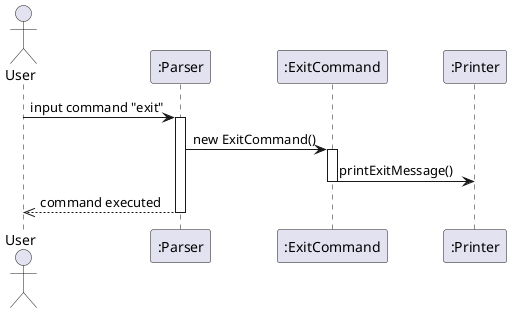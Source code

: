 @startuml
actor User as User
participant Parser as ":Parser"
participant ExitCommand as ":ExitCommand"
participant Printer as ":Printer"

User -> Parser: input command "exit"
activate Parser

Parser -> ExitCommand: new ExitCommand()
activate ExitCommand

ExitCommand -> Printer: printExitMessage()
deactivate ExitCommand

Parser -->> User: command executed
deactivate Parser
@enduml